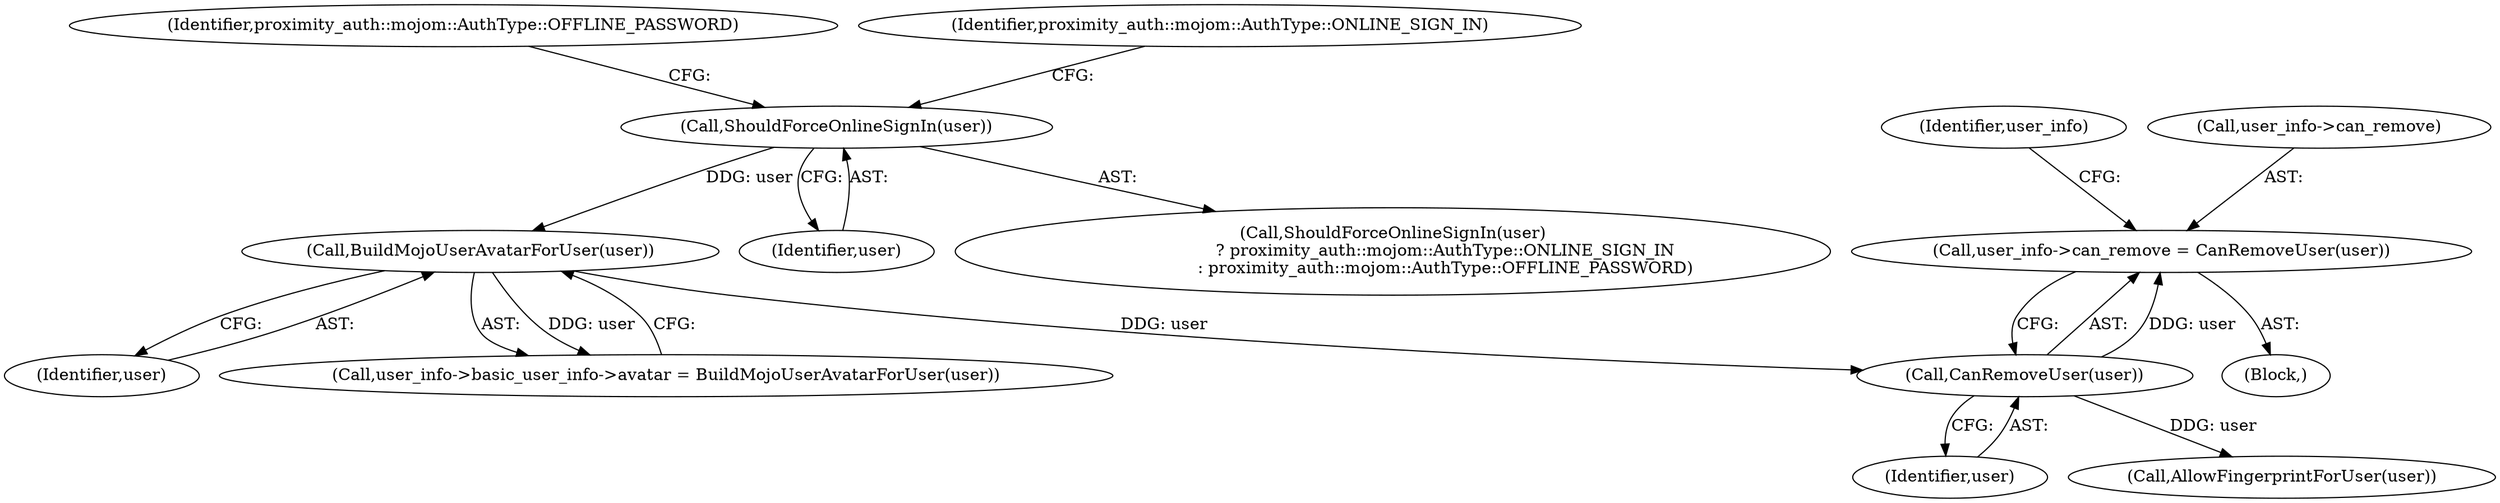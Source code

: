 digraph "0_Chrome_c66b1fc49870c514b1c1e8b53498153176d7ec2b_6@API" {
"1000219" [label="(Call,user_info->can_remove = CanRemoveUser(user))"];
"1000223" [label="(Call,CanRemoveUser(user))"];
"1000202" [label="(Call,BuildMojoUserAvatarForUser(user))"];
"1000149" [label="(Call,ShouldForceOnlineSignIn(user))"];
"1000149" [label="(Call,ShouldForceOnlineSignIn(user))"];
"1000227" [label="(Identifier,user_info)"];
"1000224" [label="(Identifier,user)"];
"1000229" [label="(Call,AllowFingerprintForUser(user))"];
"1000203" [label="(Identifier,user)"];
"1000223" [label="(Call,CanRemoveUser(user))"];
"1000125" [label="(Block,)"];
"1000152" [label="(Identifier,proximity_auth::mojom::AuthType::OFFLINE_PASSWORD)"];
"1000202" [label="(Call,BuildMojoUserAvatarForUser(user))"];
"1000220" [label="(Call,user_info->can_remove)"];
"1000219" [label="(Call,user_info->can_remove = CanRemoveUser(user))"];
"1000150" [label="(Identifier,user)"];
"1000151" [label="(Identifier,proximity_auth::mojom::AuthType::ONLINE_SIGN_IN)"];
"1000196" [label="(Call,user_info->basic_user_info->avatar = BuildMojoUserAvatarForUser(user))"];
"1000148" [label="(Call,ShouldForceOnlineSignIn(user)\n                    ? proximity_auth::mojom::AuthType::ONLINE_SIGN_IN\n                    : proximity_auth::mojom::AuthType::OFFLINE_PASSWORD)"];
"1000219" -> "1000125"  [label="AST: "];
"1000219" -> "1000223"  [label="CFG: "];
"1000220" -> "1000219"  [label="AST: "];
"1000223" -> "1000219"  [label="AST: "];
"1000227" -> "1000219"  [label="CFG: "];
"1000223" -> "1000219"  [label="DDG: user"];
"1000223" -> "1000224"  [label="CFG: "];
"1000224" -> "1000223"  [label="AST: "];
"1000202" -> "1000223"  [label="DDG: user"];
"1000223" -> "1000229"  [label="DDG: user"];
"1000202" -> "1000196"  [label="AST: "];
"1000202" -> "1000203"  [label="CFG: "];
"1000203" -> "1000202"  [label="AST: "];
"1000196" -> "1000202"  [label="CFG: "];
"1000202" -> "1000196"  [label="DDG: user"];
"1000149" -> "1000202"  [label="DDG: user"];
"1000149" -> "1000148"  [label="AST: "];
"1000149" -> "1000150"  [label="CFG: "];
"1000150" -> "1000149"  [label="AST: "];
"1000151" -> "1000149"  [label="CFG: "];
"1000152" -> "1000149"  [label="CFG: "];
}

